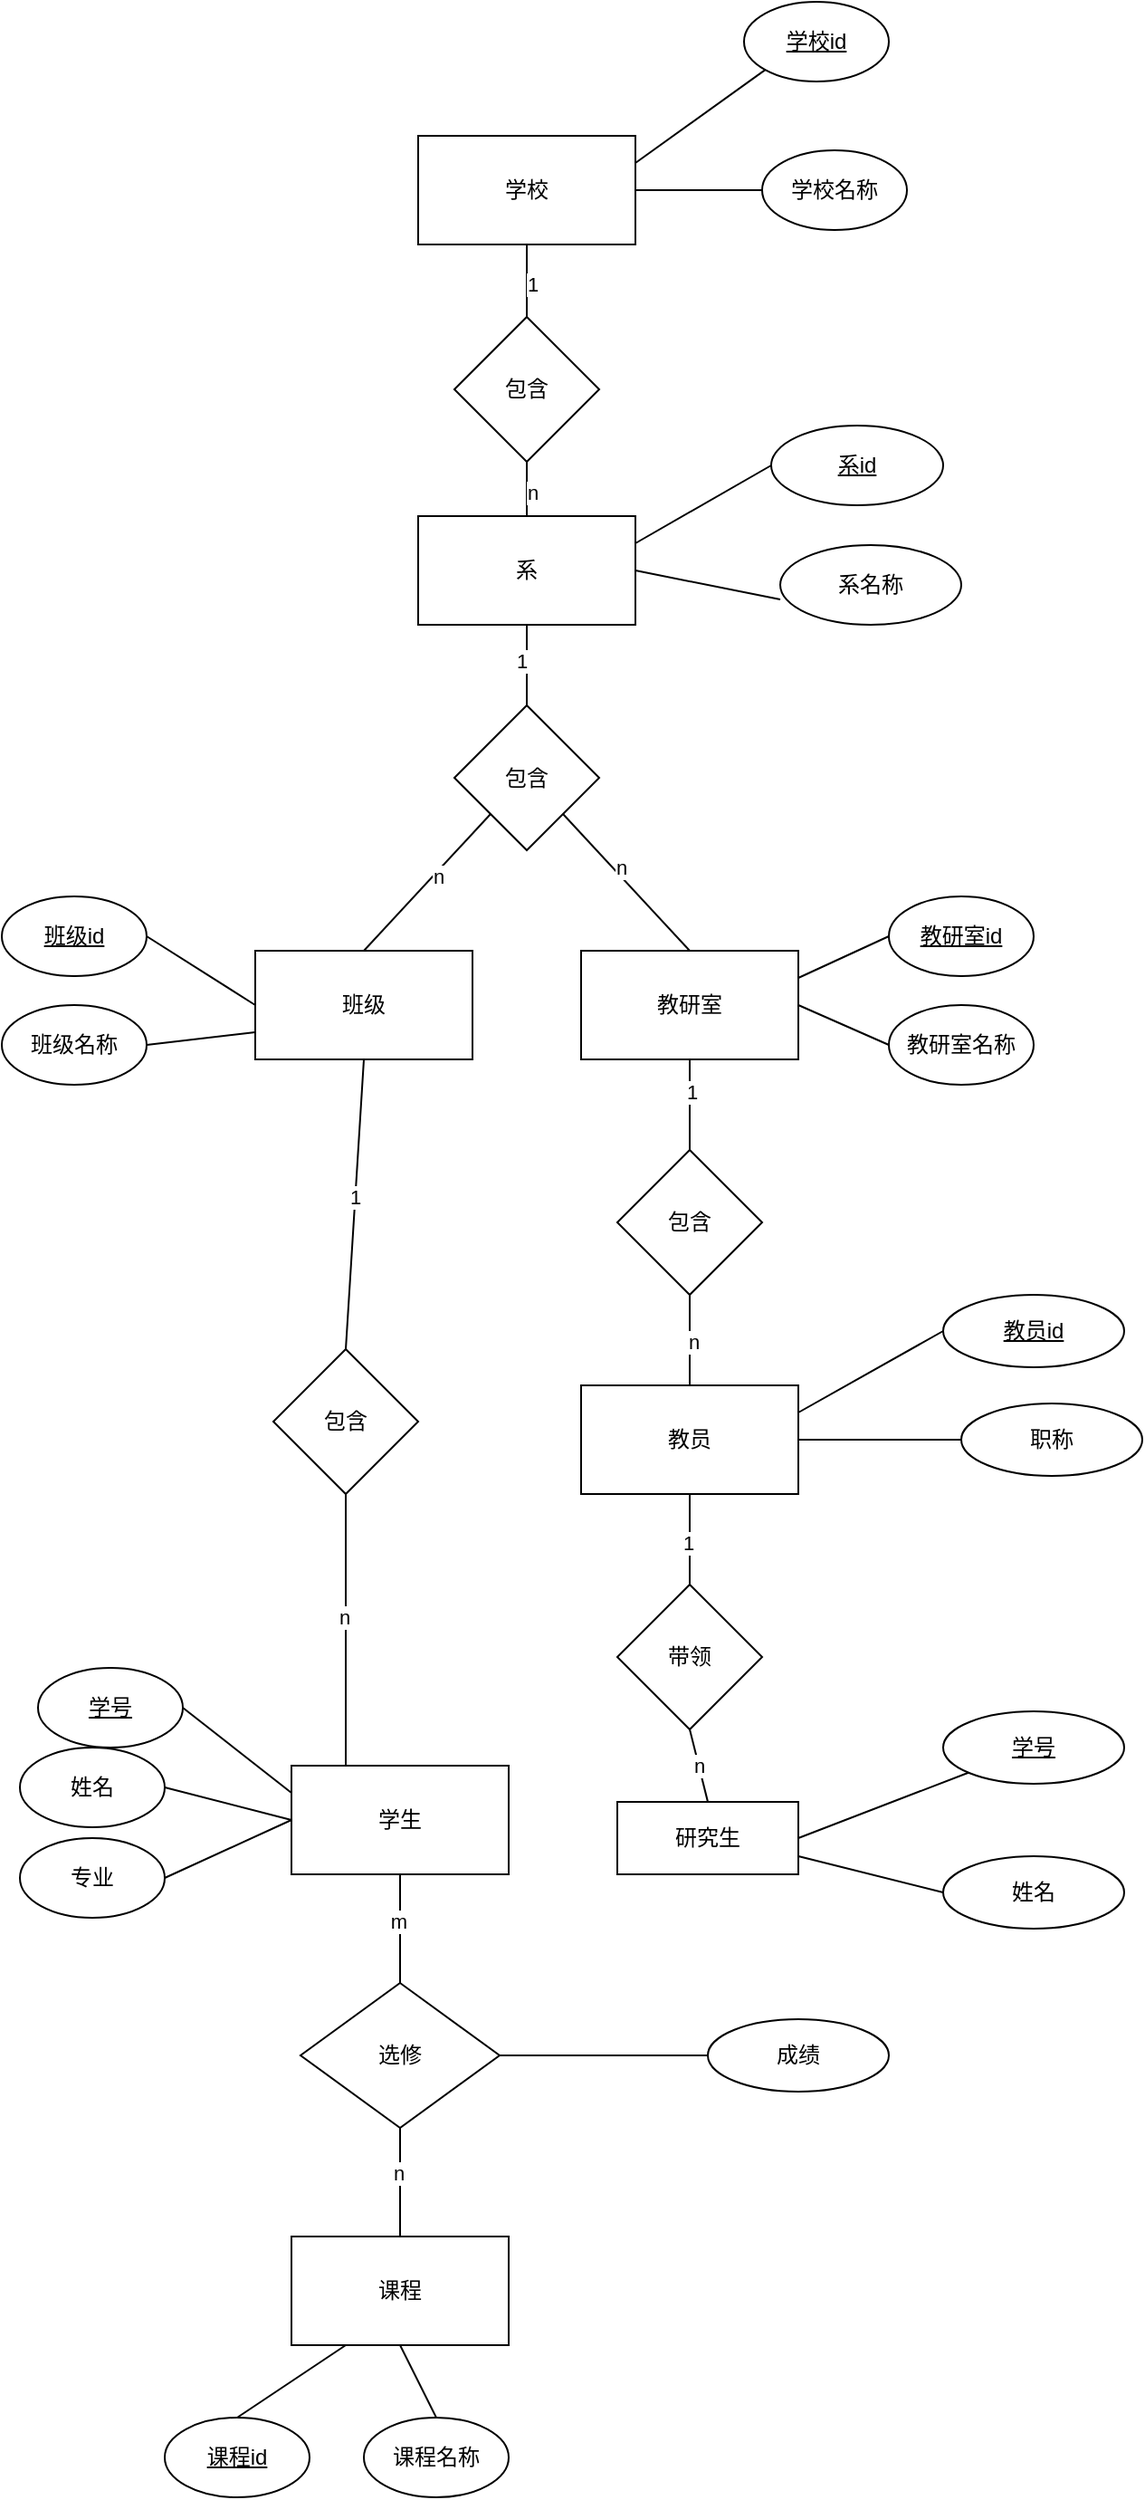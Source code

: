<mxfile version="24.7.13">
  <diagram name="第 1 页" id="sECeABrqPzlm_Rx-wtIc">
    <mxGraphModel dx="1964" dy="1650" grid="1" gridSize="10" guides="1" tooltips="1" connect="1" arrows="1" fold="1" page="1" pageScale="1" pageWidth="827" pageHeight="1169" math="0" shadow="0">
      <root>
        <mxCell id="0" />
        <mxCell id="1" parent="0" />
        <mxCell id="IMBD8sZkuqatLbq9cF6B-1" value="课程" style="rounded=0;whiteSpace=wrap;html=1;" vertex="1" parent="1">
          <mxGeometry x="-130" y="650" width="120" height="60" as="geometry" />
        </mxCell>
        <mxCell id="IMBD8sZkuqatLbq9cF6B-2" value="学生" style="rounded=0;whiteSpace=wrap;html=1;" vertex="1" parent="1">
          <mxGeometry x="-130" y="390" width="120" height="60" as="geometry" />
        </mxCell>
        <mxCell id="IMBD8sZkuqatLbq9cF6B-3" value="选修" style="rhombus;whiteSpace=wrap;html=1;" vertex="1" parent="1">
          <mxGeometry x="-125" y="510" width="110" height="80" as="geometry" />
        </mxCell>
        <mxCell id="IMBD8sZkuqatLbq9cF6B-9" value="" style="endArrow=none;html=1;rounded=0;entryX=0;entryY=0.5;entryDx=0;entryDy=0;exitX=1;exitY=0.5;exitDx=0;exitDy=0;" edge="1" parent="1" source="IMBD8sZkuqatLbq9cF6B-3" target="IMBD8sZkuqatLbq9cF6B-126">
          <mxGeometry width="50" height="50" relative="1" as="geometry">
            <mxPoint x="-270" y="320" as="sourcePoint" />
            <mxPoint x="135" y="550" as="targetPoint" />
          </mxGeometry>
        </mxCell>
        <mxCell id="IMBD8sZkuqatLbq9cF6B-10" value="学校" style="rounded=0;whiteSpace=wrap;html=1;" vertex="1" parent="1">
          <mxGeometry x="-60" y="-510" width="120" height="60" as="geometry" />
        </mxCell>
        <mxCell id="IMBD8sZkuqatLbq9cF6B-33" value="班级" style="rounded=0;whiteSpace=wrap;html=1;" vertex="1" parent="1">
          <mxGeometry x="-150" y="-60" width="120" height="60" as="geometry" />
        </mxCell>
        <mxCell id="IMBD8sZkuqatLbq9cF6B-34" value="教研室" style="rounded=0;whiteSpace=wrap;html=1;" vertex="1" parent="1">
          <mxGeometry x="30" y="-60" width="120" height="60" as="geometry" />
        </mxCell>
        <mxCell id="IMBD8sZkuqatLbq9cF6B-35" value="教员" style="rounded=0;whiteSpace=wrap;html=1;" vertex="1" parent="1">
          <mxGeometry x="30" y="180" width="120" height="60" as="geometry" />
        </mxCell>
        <mxCell id="IMBD8sZkuqatLbq9cF6B-36" value="系" style="rounded=0;whiteSpace=wrap;html=1;" vertex="1" parent="1">
          <mxGeometry x="-60" y="-300" width="120" height="60" as="geometry" />
        </mxCell>
        <mxCell id="IMBD8sZkuqatLbq9cF6B-37" value="包含" style="rhombus;whiteSpace=wrap;html=1;" vertex="1" parent="1">
          <mxGeometry x="-40" y="-195.5" width="80" height="80" as="geometry" />
        </mxCell>
        <mxCell id="IMBD8sZkuqatLbq9cF6B-38" value="" style="endArrow=none;html=1;rounded=0;entryX=0.5;entryY=1;entryDx=0;entryDy=0;exitX=0.5;exitY=0;exitDx=0;exitDy=0;" edge="1" parent="1" source="IMBD8sZkuqatLbq9cF6B-37" target="IMBD8sZkuqatLbq9cF6B-36">
          <mxGeometry width="50" height="50" relative="1" as="geometry">
            <mxPoint x="-100" y="-170" as="sourcePoint" />
            <mxPoint y="-220" as="targetPoint" />
          </mxGeometry>
        </mxCell>
        <mxCell id="IMBD8sZkuqatLbq9cF6B-39" value="1" style="edgeLabel;html=1;align=center;verticalAlign=middle;resizable=0;points=[];" vertex="1" connectable="0" parent="IMBD8sZkuqatLbq9cF6B-38">
          <mxGeometry x="0.146" y="3" relative="1" as="geometry">
            <mxPoint y="1" as="offset" />
          </mxGeometry>
        </mxCell>
        <mxCell id="IMBD8sZkuqatLbq9cF6B-40" value="" style="endArrow=none;html=1;rounded=0;entryX=0;entryY=1;entryDx=0;entryDy=0;exitX=0.5;exitY=0;exitDx=0;exitDy=0;" edge="1" parent="1" source="IMBD8sZkuqatLbq9cF6B-33" target="IMBD8sZkuqatLbq9cF6B-37">
          <mxGeometry width="50" height="50" relative="1" as="geometry">
            <mxPoint x="-160" y="-50" as="sourcePoint" />
            <mxPoint x="-110" y="-100" as="targetPoint" />
          </mxGeometry>
        </mxCell>
        <mxCell id="IMBD8sZkuqatLbq9cF6B-41" value="n" style="edgeLabel;html=1;align=center;verticalAlign=middle;resizable=0;points=[];" vertex="1" connectable="0" parent="IMBD8sZkuqatLbq9cF6B-40">
          <mxGeometry x="0.126" y="-2" relative="1" as="geometry">
            <mxPoint as="offset" />
          </mxGeometry>
        </mxCell>
        <mxCell id="IMBD8sZkuqatLbq9cF6B-42" value="" style="endArrow=none;html=1;rounded=0;entryX=1;entryY=1;entryDx=0;entryDy=0;exitX=0.5;exitY=0;exitDx=0;exitDy=0;" edge="1" parent="1" source="IMBD8sZkuqatLbq9cF6B-34" target="IMBD8sZkuqatLbq9cF6B-37">
          <mxGeometry width="50" height="50" relative="1" as="geometry">
            <mxPoint x="80" y="-80" as="sourcePoint" />
            <mxPoint x="130" y="-130" as="targetPoint" />
          </mxGeometry>
        </mxCell>
        <mxCell id="IMBD8sZkuqatLbq9cF6B-43" value="n" style="edgeLabel;html=1;align=center;verticalAlign=middle;resizable=0;points=[];" vertex="1" connectable="0" parent="IMBD8sZkuqatLbq9cF6B-42">
          <mxGeometry x="0.163" y="-4" relative="1" as="geometry">
            <mxPoint as="offset" />
          </mxGeometry>
        </mxCell>
        <mxCell id="IMBD8sZkuqatLbq9cF6B-44" value="包含" style="rhombus;whiteSpace=wrap;html=1;" vertex="1" parent="1">
          <mxGeometry x="50" y="50" width="80" height="80" as="geometry" />
        </mxCell>
        <mxCell id="IMBD8sZkuqatLbq9cF6B-45" value="" style="endArrow=none;html=1;rounded=0;entryX=0.5;entryY=1;entryDx=0;entryDy=0;exitX=0.5;exitY=0;exitDx=0;exitDy=0;" edge="1" parent="1" source="IMBD8sZkuqatLbq9cF6B-44" target="IMBD8sZkuqatLbq9cF6B-34">
          <mxGeometry width="50" height="50" relative="1" as="geometry">
            <mxPoint x="-30" y="80" as="sourcePoint" />
            <mxPoint x="20" y="30" as="targetPoint" />
          </mxGeometry>
        </mxCell>
        <mxCell id="IMBD8sZkuqatLbq9cF6B-46" value="1" style="edgeLabel;html=1;align=center;verticalAlign=middle;resizable=0;points=[];" vertex="1" connectable="0" parent="IMBD8sZkuqatLbq9cF6B-45">
          <mxGeometry x="0.28" y="-1" relative="1" as="geometry">
            <mxPoint as="offset" />
          </mxGeometry>
        </mxCell>
        <mxCell id="IMBD8sZkuqatLbq9cF6B-47" value="" style="endArrow=none;html=1;rounded=0;entryX=0.5;entryY=1;entryDx=0;entryDy=0;exitX=0.5;exitY=0;exitDx=0;exitDy=0;" edge="1" parent="1" source="IMBD8sZkuqatLbq9cF6B-35" target="IMBD8sZkuqatLbq9cF6B-44">
          <mxGeometry width="50" height="50" relative="1" as="geometry">
            <mxPoint x="-160" y="240" as="sourcePoint" />
            <mxPoint x="-110" y="190" as="targetPoint" />
          </mxGeometry>
        </mxCell>
        <mxCell id="IMBD8sZkuqatLbq9cF6B-48" value="n" style="edgeLabel;html=1;align=center;verticalAlign=middle;resizable=0;points=[];" vertex="1" connectable="0" parent="IMBD8sZkuqatLbq9cF6B-47">
          <mxGeometry x="-0.04" y="-2" relative="1" as="geometry">
            <mxPoint as="offset" />
          </mxGeometry>
        </mxCell>
        <mxCell id="IMBD8sZkuqatLbq9cF6B-49" value="带领" style="rhombus;whiteSpace=wrap;html=1;" vertex="1" parent="1">
          <mxGeometry x="50" y="290" width="80" height="80" as="geometry" />
        </mxCell>
        <mxCell id="IMBD8sZkuqatLbq9cF6B-50" value="" style="endArrow=none;html=1;rounded=0;entryX=0.5;entryY=1;entryDx=0;entryDy=0;exitX=0.5;exitY=0;exitDx=0;exitDy=0;" edge="1" parent="1" source="IMBD8sZkuqatLbq9cF6B-49" target="IMBD8sZkuqatLbq9cF6B-35">
          <mxGeometry width="50" height="50" relative="1" as="geometry">
            <mxPoint x="30" y="290" as="sourcePoint" />
            <mxPoint x="80" y="240" as="targetPoint" />
          </mxGeometry>
        </mxCell>
        <mxCell id="IMBD8sZkuqatLbq9cF6B-51" value="1" style="edgeLabel;html=1;align=center;verticalAlign=middle;resizable=0;points=[];" vertex="1" connectable="0" parent="IMBD8sZkuqatLbq9cF6B-50">
          <mxGeometry x="-0.08" y="1" relative="1" as="geometry">
            <mxPoint as="offset" />
          </mxGeometry>
        </mxCell>
        <mxCell id="IMBD8sZkuqatLbq9cF6B-55" value="" style="endArrow=none;html=1;rounded=0;entryX=0.5;entryY=1;entryDx=0;entryDy=0;exitX=0.5;exitY=0;exitDx=0;exitDy=0;" edge="1" parent="1" source="IMBD8sZkuqatLbq9cF6B-3" target="IMBD8sZkuqatLbq9cF6B-2">
          <mxGeometry width="50" height="50" relative="1" as="geometry">
            <mxPoint x="-170" y="560" as="sourcePoint" />
            <mxPoint x="-120" y="510" as="targetPoint" />
          </mxGeometry>
        </mxCell>
        <mxCell id="IMBD8sZkuqatLbq9cF6B-57" value="m" style="edgeLabel;html=1;align=center;verticalAlign=middle;resizable=0;points=[];" vertex="1" connectable="0" parent="IMBD8sZkuqatLbq9cF6B-55">
          <mxGeometry x="0.133" y="1" relative="1" as="geometry">
            <mxPoint as="offset" />
          </mxGeometry>
        </mxCell>
        <mxCell id="IMBD8sZkuqatLbq9cF6B-56" value="" style="endArrow=none;html=1;rounded=0;entryX=0.5;entryY=1;entryDx=0;entryDy=0;exitX=0.5;exitY=0;exitDx=0;exitDy=0;" edge="1" parent="1" source="IMBD8sZkuqatLbq9cF6B-1" target="IMBD8sZkuqatLbq9cF6B-3">
          <mxGeometry width="50" height="50" relative="1" as="geometry">
            <mxPoint x="-190" y="630" as="sourcePoint" />
            <mxPoint x="-140" y="580" as="targetPoint" />
          </mxGeometry>
        </mxCell>
        <mxCell id="IMBD8sZkuqatLbq9cF6B-58" value="n" style="edgeLabel;html=1;align=center;verticalAlign=middle;resizable=0;points=[];" vertex="1" connectable="0" parent="IMBD8sZkuqatLbq9cF6B-56">
          <mxGeometry x="0.167" y="1" relative="1" as="geometry">
            <mxPoint as="offset" />
          </mxGeometry>
        </mxCell>
        <mxCell id="IMBD8sZkuqatLbq9cF6B-59" value="包含" style="rhombus;whiteSpace=wrap;html=1;" vertex="1" parent="1">
          <mxGeometry x="-140" y="160" width="80" height="80" as="geometry" />
        </mxCell>
        <mxCell id="IMBD8sZkuqatLbq9cF6B-60" value="" style="endArrow=none;html=1;rounded=0;entryX=0.5;entryY=1;entryDx=0;entryDy=0;exitX=0.5;exitY=0;exitDx=0;exitDy=0;" edge="1" parent="1" source="IMBD8sZkuqatLbq9cF6B-59" target="IMBD8sZkuqatLbq9cF6B-33">
          <mxGeometry width="50" height="50" relative="1" as="geometry">
            <mxPoint x="-200" y="120" as="sourcePoint" />
            <mxPoint x="-150" y="70" as="targetPoint" />
          </mxGeometry>
        </mxCell>
        <mxCell id="IMBD8sZkuqatLbq9cF6B-62" value="1" style="edgeLabel;html=1;align=center;verticalAlign=middle;resizable=0;points=[];" vertex="1" connectable="0" parent="IMBD8sZkuqatLbq9cF6B-60">
          <mxGeometry x="0.05" relative="1" as="geometry">
            <mxPoint as="offset" />
          </mxGeometry>
        </mxCell>
        <mxCell id="IMBD8sZkuqatLbq9cF6B-61" value="" style="endArrow=none;html=1;rounded=0;entryX=0.5;entryY=1;entryDx=0;entryDy=0;exitX=0.25;exitY=0;exitDx=0;exitDy=0;" edge="1" parent="1" source="IMBD8sZkuqatLbq9cF6B-2" target="IMBD8sZkuqatLbq9cF6B-59">
          <mxGeometry width="50" height="50" relative="1" as="geometry">
            <mxPoint x="-250" y="350" as="sourcePoint" />
            <mxPoint x="-200" y="300" as="targetPoint" />
          </mxGeometry>
        </mxCell>
        <mxCell id="IMBD8sZkuqatLbq9cF6B-63" value="n" style="edgeLabel;html=1;align=center;verticalAlign=middle;resizable=0;points=[];" vertex="1" connectable="0" parent="IMBD8sZkuqatLbq9cF6B-61">
          <mxGeometry x="0.095" y="1" relative="1" as="geometry">
            <mxPoint as="offset" />
          </mxGeometry>
        </mxCell>
        <mxCell id="IMBD8sZkuqatLbq9cF6B-64" value="包含" style="rhombus;whiteSpace=wrap;html=1;" vertex="1" parent="1">
          <mxGeometry x="-40" y="-410" width="80" height="80" as="geometry" />
        </mxCell>
        <mxCell id="IMBD8sZkuqatLbq9cF6B-65" value="" style="endArrow=none;html=1;rounded=0;entryX=0.5;entryY=1;entryDx=0;entryDy=0;exitX=0.5;exitY=0;exitDx=0;exitDy=0;" edge="1" parent="1" source="IMBD8sZkuqatLbq9cF6B-64" target="IMBD8sZkuqatLbq9cF6B-10">
          <mxGeometry width="50" height="50" relative="1" as="geometry">
            <mxPoint x="-130" y="-370" as="sourcePoint" />
            <mxPoint x="-80" y="-420" as="targetPoint" />
          </mxGeometry>
        </mxCell>
        <mxCell id="IMBD8sZkuqatLbq9cF6B-66" value="1" style="edgeLabel;html=1;align=center;verticalAlign=middle;resizable=0;points=[];" vertex="1" connectable="0" parent="IMBD8sZkuqatLbq9cF6B-65">
          <mxGeometry x="-0.1" y="-3" relative="1" as="geometry">
            <mxPoint as="offset" />
          </mxGeometry>
        </mxCell>
        <mxCell id="IMBD8sZkuqatLbq9cF6B-67" value="" style="endArrow=none;html=1;rounded=0;entryX=0.5;entryY=1;entryDx=0;entryDy=0;exitX=0.5;exitY=0;exitDx=0;exitDy=0;" edge="1" parent="1" source="IMBD8sZkuqatLbq9cF6B-36" target="IMBD8sZkuqatLbq9cF6B-64">
          <mxGeometry width="50" height="50" relative="1" as="geometry">
            <mxPoint x="-120" y="-290" as="sourcePoint" />
            <mxPoint x="-70" y="-340" as="targetPoint" />
          </mxGeometry>
        </mxCell>
        <mxCell id="IMBD8sZkuqatLbq9cF6B-68" value="n" style="edgeLabel;html=1;align=center;verticalAlign=middle;resizable=0;points=[];" vertex="1" connectable="0" parent="IMBD8sZkuqatLbq9cF6B-67">
          <mxGeometry x="-0.133" y="-3" relative="1" as="geometry">
            <mxPoint as="offset" />
          </mxGeometry>
        </mxCell>
        <mxCell id="IMBD8sZkuqatLbq9cF6B-69" value="&lt;u&gt;学校id&lt;/u&gt;" style="ellipse;whiteSpace=wrap;html=1;" vertex="1" parent="1">
          <mxGeometry x="120" y="-584" width="80" height="44" as="geometry" />
        </mxCell>
        <mxCell id="IMBD8sZkuqatLbq9cF6B-70" value="" style="endArrow=none;html=1;rounded=0;entryX=0;entryY=1;entryDx=0;entryDy=0;exitX=1;exitY=0.25;exitDx=0;exitDy=0;" edge="1" parent="1" source="IMBD8sZkuqatLbq9cF6B-10" target="IMBD8sZkuqatLbq9cF6B-69">
          <mxGeometry width="50" height="50" relative="1" as="geometry">
            <mxPoint x="150" y="-430" as="sourcePoint" />
            <mxPoint x="200" y="-480" as="targetPoint" />
          </mxGeometry>
        </mxCell>
        <mxCell id="IMBD8sZkuqatLbq9cF6B-74" value="学校名称" style="ellipse;whiteSpace=wrap;html=1;" vertex="1" parent="1">
          <mxGeometry x="130" y="-502" width="80" height="44" as="geometry" />
        </mxCell>
        <mxCell id="IMBD8sZkuqatLbq9cF6B-75" value="" style="endArrow=none;html=1;rounded=0;entryX=0;entryY=0.5;entryDx=0;entryDy=0;exitX=1;exitY=0.5;exitDx=0;exitDy=0;" edge="1" parent="1" source="IMBD8sZkuqatLbq9cF6B-10" target="IMBD8sZkuqatLbq9cF6B-74">
          <mxGeometry width="50" height="50" relative="1" as="geometry">
            <mxPoint x="70" y="-485" as="sourcePoint" />
            <mxPoint x="142" y="-536" as="targetPoint" />
          </mxGeometry>
        </mxCell>
        <mxCell id="IMBD8sZkuqatLbq9cF6B-76" value="&lt;u&gt;系id&lt;/u&gt;" style="ellipse;whiteSpace=wrap;html=1;" vertex="1" parent="1">
          <mxGeometry x="135" y="-350" width="95" height="44" as="geometry" />
        </mxCell>
        <mxCell id="IMBD8sZkuqatLbq9cF6B-77" value="" style="endArrow=none;html=1;rounded=0;entryX=0;entryY=0.5;entryDx=0;entryDy=0;exitX=1;exitY=0.25;exitDx=0;exitDy=0;" edge="1" parent="1" source="IMBD8sZkuqatLbq9cF6B-36" target="IMBD8sZkuqatLbq9cF6B-76">
          <mxGeometry width="50" height="50" relative="1" as="geometry">
            <mxPoint x="90" y="-260" as="sourcePoint" />
            <mxPoint x="140" y="-310" as="targetPoint" />
          </mxGeometry>
        </mxCell>
        <mxCell id="IMBD8sZkuqatLbq9cF6B-79" value="系名称" style="ellipse;whiteSpace=wrap;html=1;" vertex="1" parent="1">
          <mxGeometry x="140" y="-284" width="100" height="44" as="geometry" />
        </mxCell>
        <mxCell id="IMBD8sZkuqatLbq9cF6B-80" value="" style="endArrow=none;html=1;rounded=0;entryX=0;entryY=0.682;entryDx=0;entryDy=0;entryPerimeter=0;exitX=1;exitY=0.5;exitDx=0;exitDy=0;" edge="1" parent="1" source="IMBD8sZkuqatLbq9cF6B-36" target="IMBD8sZkuqatLbq9cF6B-79">
          <mxGeometry width="50" height="50" relative="1" as="geometry">
            <mxPoint x="90" y="-170" as="sourcePoint" />
            <mxPoint x="140" y="-220" as="targetPoint" />
          </mxGeometry>
        </mxCell>
        <mxCell id="IMBD8sZkuqatLbq9cF6B-81" value="&lt;u&gt;教研室id&lt;/u&gt;" style="ellipse;whiteSpace=wrap;html=1;" vertex="1" parent="1">
          <mxGeometry x="200" y="-90" width="80" height="44" as="geometry" />
        </mxCell>
        <mxCell id="IMBD8sZkuqatLbq9cF6B-82" value="教研室名称" style="ellipse;whiteSpace=wrap;html=1;" vertex="1" parent="1">
          <mxGeometry x="200" y="-30" width="80" height="44" as="geometry" />
        </mxCell>
        <mxCell id="IMBD8sZkuqatLbq9cF6B-83" value="" style="endArrow=none;html=1;rounded=0;entryX=0;entryY=0.5;entryDx=0;entryDy=0;exitX=1;exitY=0.25;exitDx=0;exitDy=0;" edge="1" parent="1" source="IMBD8sZkuqatLbq9cF6B-34" target="IMBD8sZkuqatLbq9cF6B-81">
          <mxGeometry width="50" height="50" relative="1" as="geometry">
            <mxPoint x="150" y="-70" as="sourcePoint" />
            <mxPoint x="200" y="-120" as="targetPoint" />
          </mxGeometry>
        </mxCell>
        <mxCell id="IMBD8sZkuqatLbq9cF6B-84" value="" style="endArrow=none;html=1;rounded=0;entryX=0;entryY=0.5;entryDx=0;entryDy=0;exitX=1;exitY=0.5;exitDx=0;exitDy=0;" edge="1" parent="1" source="IMBD8sZkuqatLbq9cF6B-34" target="IMBD8sZkuqatLbq9cF6B-82">
          <mxGeometry width="50" height="50" relative="1" as="geometry">
            <mxPoint x="120" y="70" as="sourcePoint" />
            <mxPoint x="170" y="20" as="targetPoint" />
          </mxGeometry>
        </mxCell>
        <mxCell id="IMBD8sZkuqatLbq9cF6B-85" value="班级名称" style="ellipse;whiteSpace=wrap;html=1;" vertex="1" parent="1">
          <mxGeometry x="-290" y="-30" width="80" height="44" as="geometry" />
        </mxCell>
        <mxCell id="IMBD8sZkuqatLbq9cF6B-86" value="" style="endArrow=none;html=1;rounded=0;entryX=0;entryY=0.75;entryDx=0;entryDy=0;exitX=1;exitY=0.5;exitDx=0;exitDy=0;" edge="1" parent="1" source="IMBD8sZkuqatLbq9cF6B-85" target="IMBD8sZkuqatLbq9cF6B-33">
          <mxGeometry width="50" height="50" relative="1" as="geometry">
            <mxPoint x="-190" y="100" as="sourcePoint" />
            <mxPoint x="-140" y="50" as="targetPoint" />
          </mxGeometry>
        </mxCell>
        <mxCell id="IMBD8sZkuqatLbq9cF6B-87" value="&lt;u&gt;班级id&lt;/u&gt;" style="ellipse;whiteSpace=wrap;html=1;" vertex="1" parent="1">
          <mxGeometry x="-290" y="-90" width="80" height="44" as="geometry" />
        </mxCell>
        <mxCell id="IMBD8sZkuqatLbq9cF6B-88" value="" style="endArrow=none;html=1;rounded=0;entryX=0;entryY=0.5;entryDx=0;entryDy=0;exitX=1;exitY=0.5;exitDx=0;exitDy=0;" edge="1" parent="1" source="IMBD8sZkuqatLbq9cF6B-87" target="IMBD8sZkuqatLbq9cF6B-33">
          <mxGeometry width="50" height="50" relative="1" as="geometry">
            <mxPoint x="-290" y="-90" as="sourcePoint" />
            <mxPoint x="-240" y="-140" as="targetPoint" />
          </mxGeometry>
        </mxCell>
        <mxCell id="IMBD8sZkuqatLbq9cF6B-89" value="姓名" style="ellipse;whiteSpace=wrap;html=1;" vertex="1" parent="1">
          <mxGeometry x="-280" y="380" width="80" height="44" as="geometry" />
        </mxCell>
        <mxCell id="IMBD8sZkuqatLbq9cF6B-90" value="&lt;u&gt;学号&lt;/u&gt;" style="ellipse;whiteSpace=wrap;html=1;" vertex="1" parent="1">
          <mxGeometry x="-270" y="336" width="80" height="44" as="geometry" />
        </mxCell>
        <mxCell id="IMBD8sZkuqatLbq9cF6B-91" value="专业" style="ellipse;whiteSpace=wrap;html=1;" vertex="1" parent="1">
          <mxGeometry x="-280" y="430" width="80" height="44" as="geometry" />
        </mxCell>
        <mxCell id="IMBD8sZkuqatLbq9cF6B-95" value="" style="endArrow=none;html=1;rounded=0;entryX=0;entryY=0.25;entryDx=0;entryDy=0;exitX=1;exitY=0.5;exitDx=0;exitDy=0;" edge="1" parent="1" source="IMBD8sZkuqatLbq9cF6B-90" target="IMBD8sZkuqatLbq9cF6B-2">
          <mxGeometry width="50" height="50" relative="1" as="geometry">
            <mxPoint x="-340" y="540" as="sourcePoint" />
            <mxPoint x="-290" y="490" as="targetPoint" />
          </mxGeometry>
        </mxCell>
        <mxCell id="IMBD8sZkuqatLbq9cF6B-96" value="" style="endArrow=none;html=1;rounded=0;entryX=0;entryY=0.5;entryDx=0;entryDy=0;exitX=1;exitY=0.5;exitDx=0;exitDy=0;" edge="1" parent="1" source="IMBD8sZkuqatLbq9cF6B-89" target="IMBD8sZkuqatLbq9cF6B-2">
          <mxGeometry width="50" height="50" relative="1" as="geometry">
            <mxPoint x="-330" y="640" as="sourcePoint" />
            <mxPoint x="-280" y="590" as="targetPoint" />
          </mxGeometry>
        </mxCell>
        <mxCell id="IMBD8sZkuqatLbq9cF6B-97" value="" style="endArrow=none;html=1;rounded=0;entryX=0;entryY=0.5;entryDx=0;entryDy=0;exitX=1;exitY=0.5;exitDx=0;exitDy=0;" edge="1" parent="1" source="IMBD8sZkuqatLbq9cF6B-91" target="IMBD8sZkuqatLbq9cF6B-2">
          <mxGeometry width="50" height="50" relative="1" as="geometry">
            <mxPoint x="-330" y="630" as="sourcePoint" />
            <mxPoint x="-280" y="580" as="targetPoint" />
          </mxGeometry>
        </mxCell>
        <mxCell id="IMBD8sZkuqatLbq9cF6B-100" value="&lt;u&gt;课程id&lt;/u&gt;" style="ellipse;whiteSpace=wrap;html=1;" vertex="1" parent="1">
          <mxGeometry x="-200" y="750" width="80" height="44" as="geometry" />
        </mxCell>
        <mxCell id="IMBD8sZkuqatLbq9cF6B-101" value="课程名称" style="ellipse;whiteSpace=wrap;html=1;" vertex="1" parent="1">
          <mxGeometry x="-90" y="750" width="80" height="44" as="geometry" />
        </mxCell>
        <mxCell id="IMBD8sZkuqatLbq9cF6B-102" value="" style="endArrow=none;html=1;rounded=0;entryX=0.25;entryY=1;entryDx=0;entryDy=0;exitX=0.5;exitY=0;exitDx=0;exitDy=0;" edge="1" parent="1" source="IMBD8sZkuqatLbq9cF6B-100" target="IMBD8sZkuqatLbq9cF6B-1">
          <mxGeometry width="50" height="50" relative="1" as="geometry">
            <mxPoint x="-300" y="740" as="sourcePoint" />
            <mxPoint x="-250" y="690" as="targetPoint" />
          </mxGeometry>
        </mxCell>
        <mxCell id="IMBD8sZkuqatLbq9cF6B-103" value="" style="endArrow=none;html=1;rounded=0;entryX=0.5;entryY=1;entryDx=0;entryDy=0;exitX=0.5;exitY=0;exitDx=0;exitDy=0;" edge="1" parent="1" source="IMBD8sZkuqatLbq9cF6B-101" target="IMBD8sZkuqatLbq9cF6B-1">
          <mxGeometry width="50" height="50" relative="1" as="geometry">
            <mxPoint x="20" y="740" as="sourcePoint" />
            <mxPoint x="70" y="690" as="targetPoint" />
          </mxGeometry>
        </mxCell>
        <mxCell id="IMBD8sZkuqatLbq9cF6B-106" value="" style="endArrow=none;html=1;rounded=0;exitX=1;exitY=0.5;exitDx=0;exitDy=0;entryX=0;entryY=0.5;entryDx=0;entryDy=0;" edge="1" parent="1" source="IMBD8sZkuqatLbq9cF6B-35" target="IMBD8sZkuqatLbq9cF6B-127">
          <mxGeometry relative="1" as="geometry">
            <mxPoint x="110" y="110" as="sourcePoint" />
            <mxPoint x="230" y="210" as="targetPoint" />
          </mxGeometry>
        </mxCell>
        <mxCell id="IMBD8sZkuqatLbq9cF6B-107" value="教员id" style="ellipse;whiteSpace=wrap;html=1;align=center;fontStyle=4;" vertex="1" parent="1">
          <mxGeometry x="230" y="130" width="100" height="40" as="geometry" />
        </mxCell>
        <mxCell id="IMBD8sZkuqatLbq9cF6B-108" value="" style="endArrow=none;html=1;rounded=0;exitX=1;exitY=0.25;exitDx=0;exitDy=0;entryX=0;entryY=0.5;entryDx=0;entryDy=0;" edge="1" parent="1" source="IMBD8sZkuqatLbq9cF6B-35" target="IMBD8sZkuqatLbq9cF6B-107">
          <mxGeometry relative="1" as="geometry">
            <mxPoint x="140" y="280" as="sourcePoint" />
            <mxPoint x="300" y="280" as="targetPoint" />
          </mxGeometry>
        </mxCell>
        <mxCell id="IMBD8sZkuqatLbq9cF6B-126" value="成绩" style="ellipse;whiteSpace=wrap;html=1;align=center;" vertex="1" parent="1">
          <mxGeometry x="100" y="530" width="100" height="40" as="geometry" />
        </mxCell>
        <mxCell id="IMBD8sZkuqatLbq9cF6B-127" value="职称" style="ellipse;whiteSpace=wrap;html=1;align=center;" vertex="1" parent="1">
          <mxGeometry x="240" y="190" width="100" height="40" as="geometry" />
        </mxCell>
        <mxCell id="IMBD8sZkuqatLbq9cF6B-128" value="研究生" style="whiteSpace=wrap;html=1;align=center;" vertex="1" parent="1">
          <mxGeometry x="50" y="410" width="100" height="40" as="geometry" />
        </mxCell>
        <mxCell id="IMBD8sZkuqatLbq9cF6B-129" value="n" style="endArrow=none;html=1;rounded=0;exitX=0.5;exitY=1;exitDx=0;exitDy=0;entryX=0.5;entryY=0;entryDx=0;entryDy=0;" edge="1" parent="1" source="IMBD8sZkuqatLbq9cF6B-49" target="IMBD8sZkuqatLbq9cF6B-128">
          <mxGeometry relative="1" as="geometry">
            <mxPoint x="-10" y="350" as="sourcePoint" />
            <mxPoint x="150" y="350" as="targetPoint" />
          </mxGeometry>
        </mxCell>
        <mxCell id="IMBD8sZkuqatLbq9cF6B-130" value="学号" style="ellipse;whiteSpace=wrap;html=1;align=center;fontStyle=4;" vertex="1" parent="1">
          <mxGeometry x="230" y="360" width="100" height="40" as="geometry" />
        </mxCell>
        <mxCell id="IMBD8sZkuqatLbq9cF6B-131" value="姓名" style="ellipse;whiteSpace=wrap;html=1;align=center;" vertex="1" parent="1">
          <mxGeometry x="230" y="440" width="100" height="40" as="geometry" />
        </mxCell>
        <mxCell id="IMBD8sZkuqatLbq9cF6B-132" value="" style="endArrow=none;html=1;rounded=0;exitX=1;exitY=0.5;exitDx=0;exitDy=0;" edge="1" parent="1" source="IMBD8sZkuqatLbq9cF6B-128" target="IMBD8sZkuqatLbq9cF6B-130">
          <mxGeometry relative="1" as="geometry">
            <mxPoint x="120" y="480" as="sourcePoint" />
            <mxPoint x="280" y="480" as="targetPoint" />
          </mxGeometry>
        </mxCell>
        <mxCell id="IMBD8sZkuqatLbq9cF6B-133" value="" style="endArrow=none;html=1;rounded=0;exitX=1;exitY=0.75;exitDx=0;exitDy=0;entryX=0;entryY=0.5;entryDx=0;entryDy=0;" edge="1" parent="1" source="IMBD8sZkuqatLbq9cF6B-128" target="IMBD8sZkuqatLbq9cF6B-131">
          <mxGeometry relative="1" as="geometry">
            <mxPoint x="110" y="500" as="sourcePoint" />
            <mxPoint x="270" y="500" as="targetPoint" />
          </mxGeometry>
        </mxCell>
      </root>
    </mxGraphModel>
  </diagram>
</mxfile>
